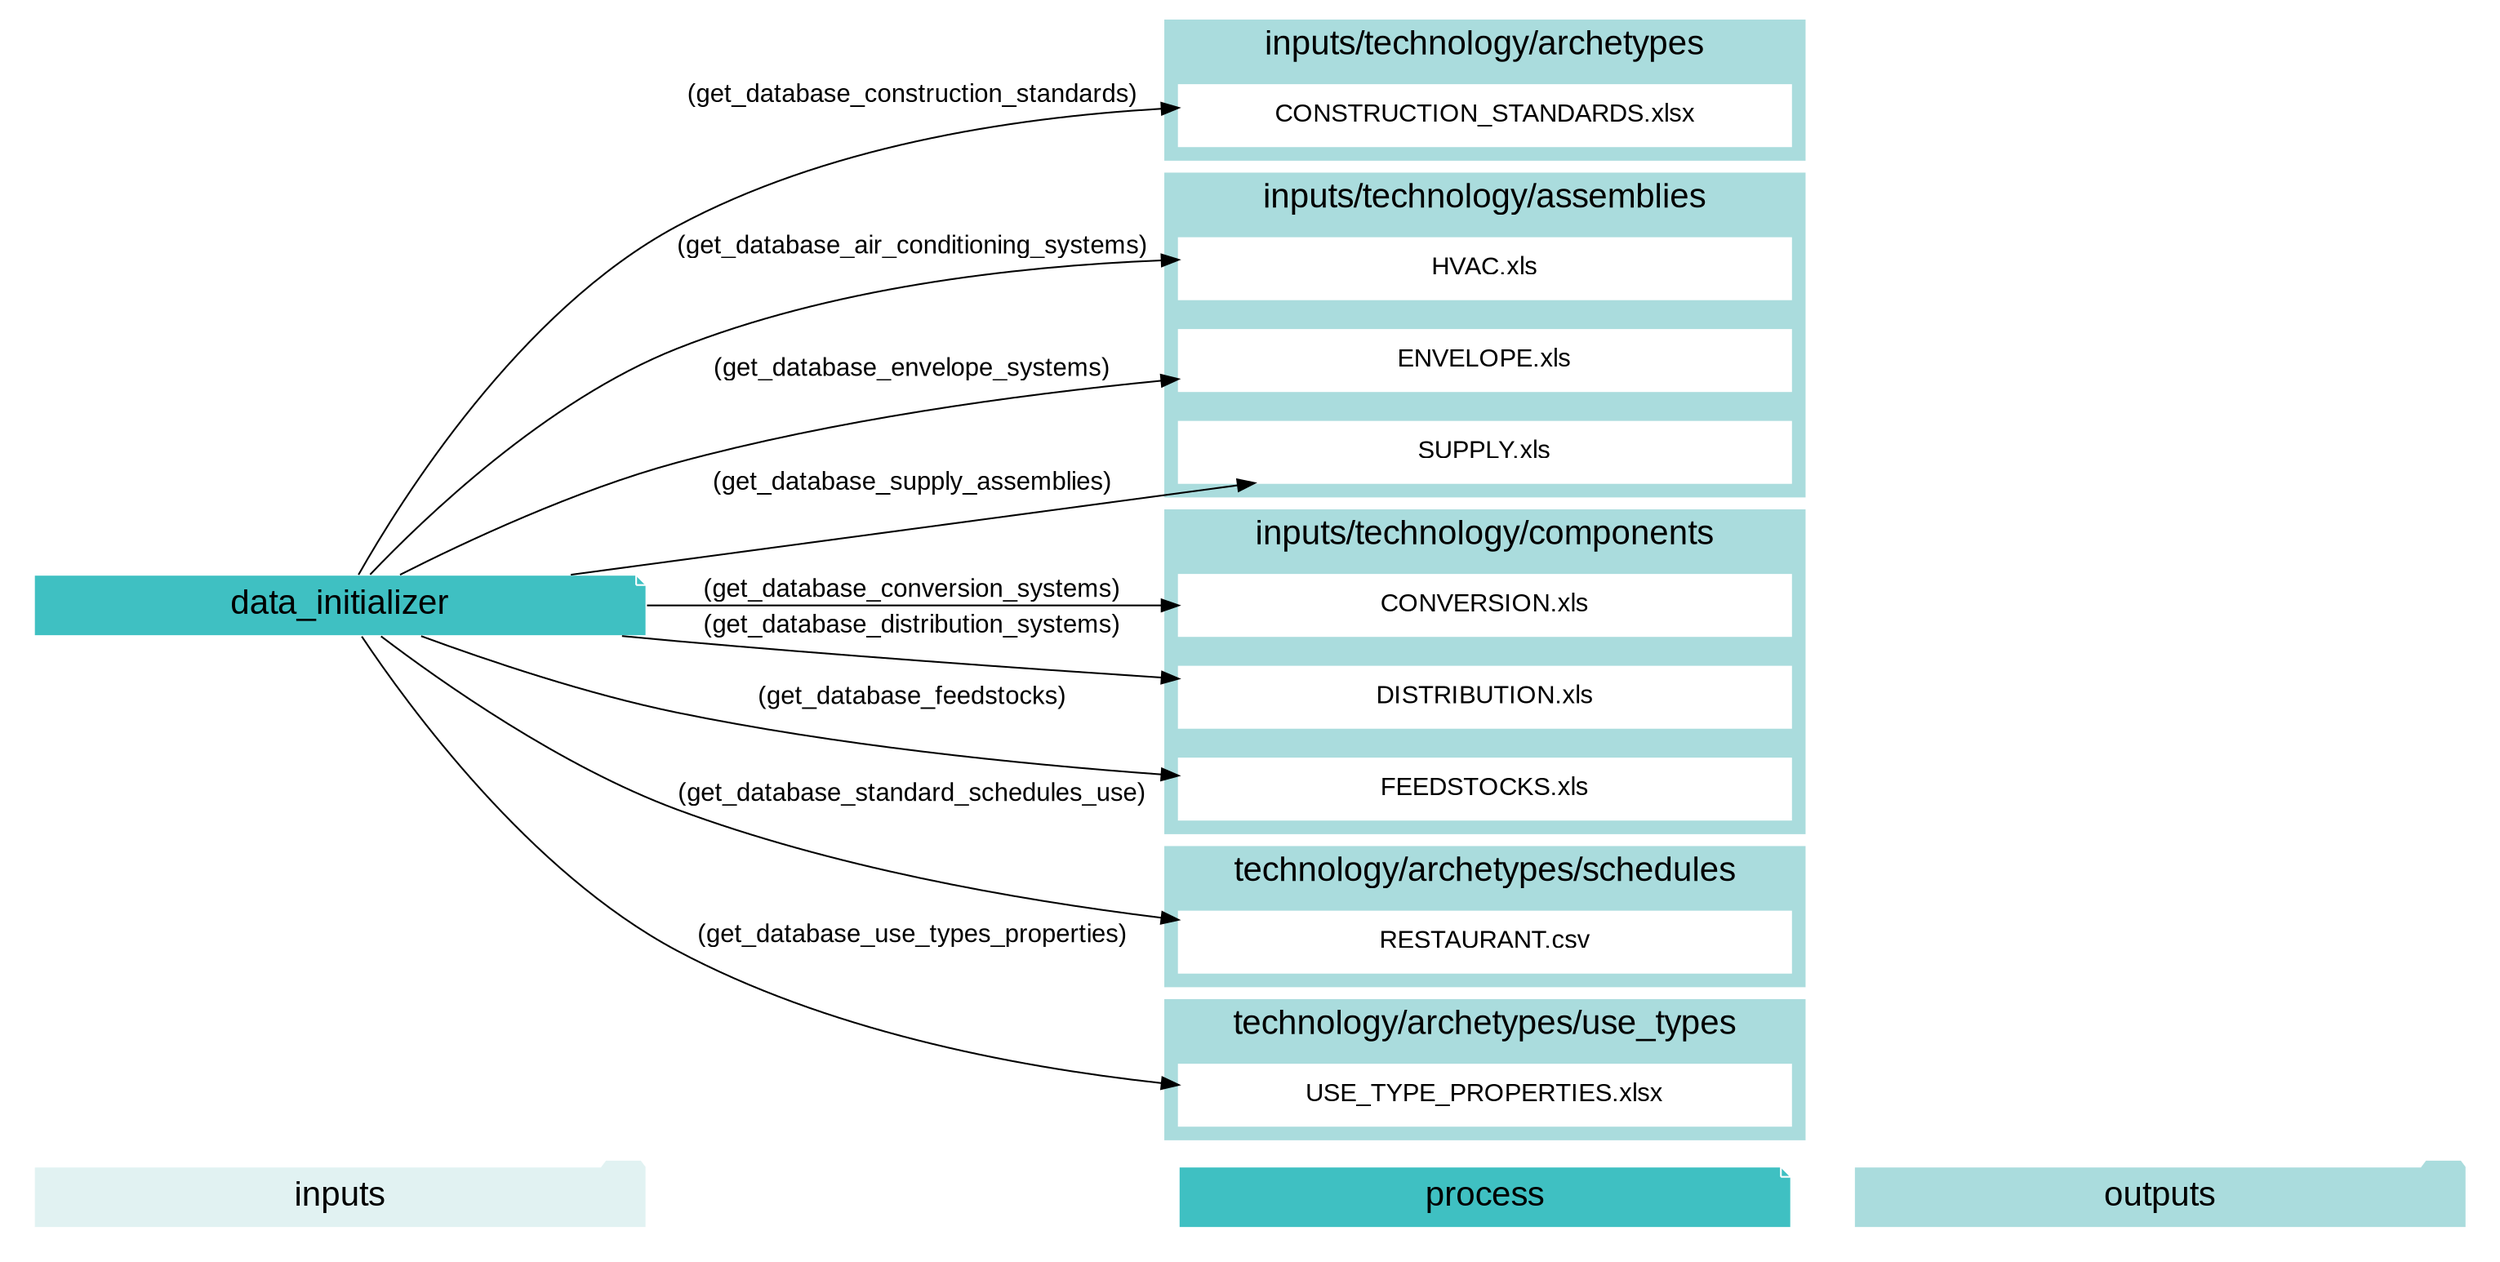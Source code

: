 digraph data_initializer {
    rankdir="LR";
    graph [overlap=false, fontname=arial];
    node [shape=box, style=filled, color=white, fontsize=15, fontname=arial, fixedsize=true, width=5];
    edge [fontname=arial, fontsize = 15]
    newrank=true
    subgraph cluster_legend {
        fontsize=25
        style=invis
        "process"[style=filled, fillcolor="#3FC0C2", shape=note, fontsize=20, fontname="arial"]
        "inputs" [style=filled, shape=folder, color=white, fillcolor="#E1F2F2", fontsize=20]
        "outputs"[style=filled, shape=folder, color=white, fillcolor="#aadcdd", fontsize=20]
        "inputs"->"process"[style=invis]
        "process"->"outputs"[style=invis]
    }
    "data_initializer"[style=filled, color=white, fillcolor="#3FC0C2", shape=note, fontsize=20, fontname=arial];
    subgraph cluster_0_out {
        style = filled;
        color = "#aadcdd";
        fontsize = 20;
        rank=same;
        label="inputs/technology/archetypes";
        get_database_construction_standards[label="CONSTRUCTION_STANDARDS.xlsx"];
    }
    subgraph cluster_1_out {
        style = filled;
        color = "#aadcdd";
        fontsize = 20;
        rank=same;
        label="inputs/technology/assemblies";
        get_database_air_conditioning_systems[label="HVAC.xls"];
        get_database_envelope_systems[label="ENVELOPE.xls"];
        get_database_supply_assemblies[label="SUPPLY.xls"];
    }
    subgraph cluster_2_out {
        style = filled;
        color = "#aadcdd";
        fontsize = 20;
        rank=same;
        label="inputs/technology/components";
        get_database_conversion_systems[label="CONVERSION.xls"];
        get_database_distribution_systems[label="DISTRIBUTION.xls"];
        get_database_feedstocks[label="FEEDSTOCKS.xls"];
    }
    subgraph cluster_3_out {
        style = filled;
        color = "#aadcdd";
        fontsize = 20;
        rank=same;
        label="technology/archetypes/schedules";
        get_database_standard_schedules_use[label="RESTAURANT.csv"];
    }
    subgraph cluster_4_out {
        style = filled;
        color = "#aadcdd";
        fontsize = 20;
        rank=same;
        label="technology/archetypes/use_types";
        get_database_use_types_properties[label="USE_TYPE_PROPERTIES.xlsx"];
    }
    "data_initializer" -> get_database_air_conditioning_systems[label="(get_database_air_conditioning_systems)"];
    "data_initializer" -> get_database_construction_standards[label="(get_database_construction_standards)"];
    "data_initializer" -> get_database_conversion_systems[label="(get_database_conversion_systems)"];
    "data_initializer" -> get_database_distribution_systems[label="(get_database_distribution_systems)"];
    "data_initializer" -> get_database_envelope_systems[label="(get_database_envelope_systems)"];
    "data_initializer" -> get_database_feedstocks[label="(get_database_feedstocks)"];
    "data_initializer" -> get_database_standard_schedules_use[label="(get_database_standard_schedules_use)"];
    "data_initializer" -> get_database_supply_assemblies[label="(get_database_supply_assemblies)"];
    "data_initializer" -> get_database_use_types_properties[label="(get_database_use_types_properties)"];
    }